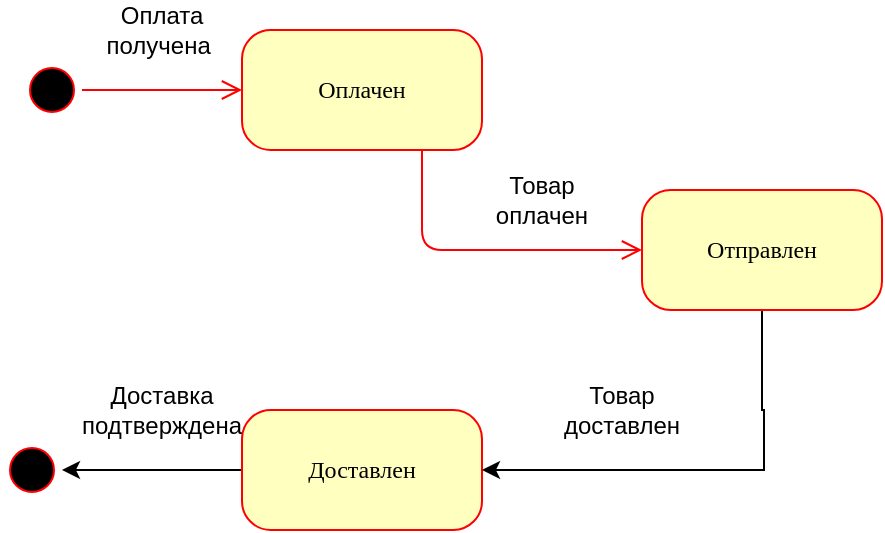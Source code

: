 <mxfile version="26.1.1">
  <diagram name="Page-1" id="58cdce13-f638-feb5-8d6f-7d28b1aa9fa0">
    <mxGraphModel dx="1426" dy="789" grid="1" gridSize="10" guides="1" tooltips="1" connect="1" arrows="1" fold="1" page="1" pageScale="1" pageWidth="1100" pageHeight="850" background="none" math="0" shadow="0">
      <root>
        <mxCell id="0" />
        <mxCell id="1" parent="0" />
        <mxCell id="382b91b5511bd0f7-1" value="" style="ellipse;html=1;shape=startState;fillColor=#000000;strokeColor=#ff0000;rounded=1;shadow=0;comic=0;labelBackgroundColor=none;fontFamily=Verdana;fontSize=12;fontColor=#000000;align=center;direction=south;" parent="1" vertex="1">
          <mxGeometry x="130" y="135" width="30" height="30" as="geometry" />
        </mxCell>
        <mxCell id="_osFUzrTsiX2_IkqAj6q-3" style="edgeStyle=orthogonalEdgeStyle;rounded=0;orthogonalLoop=1;jettySize=auto;html=1;" edge="1" parent="1" source="382b91b5511bd0f7-5">
          <mxGeometry relative="1" as="geometry">
            <mxPoint x="150" y="340" as="targetPoint" />
          </mxGeometry>
        </mxCell>
        <mxCell id="382b91b5511bd0f7-5" value="Доставлен" style="rounded=1;whiteSpace=wrap;html=1;arcSize=24;fillColor=#ffffc0;strokeColor=#ff0000;shadow=0;comic=0;labelBackgroundColor=none;fontFamily=Verdana;fontSize=12;fontColor=#000000;align=center;" parent="1" vertex="1">
          <mxGeometry x="240" y="310" width="120" height="60" as="geometry" />
        </mxCell>
        <mxCell id="382b91b5511bd0f7-6" value="Оплачен" style="rounded=1;whiteSpace=wrap;html=1;arcSize=24;fillColor=#ffffc0;strokeColor=#ff0000;shadow=0;comic=0;labelBackgroundColor=none;fontFamily=Verdana;fontSize=12;fontColor=#000000;align=center;" parent="1" vertex="1">
          <mxGeometry x="240" y="120" width="120" height="60" as="geometry" />
        </mxCell>
        <mxCell id="_osFUzrTsiX2_IkqAj6q-9" style="edgeStyle=orthogonalEdgeStyle;rounded=0;orthogonalLoop=1;jettySize=auto;html=1;entryX=1;entryY=0.5;entryDx=0;entryDy=0;" edge="1" parent="1" source="382b91b5511bd0f7-7" target="382b91b5511bd0f7-5">
          <mxGeometry relative="1" as="geometry">
            <mxPoint x="500" y="360" as="targetPoint" />
            <Array as="points">
              <mxPoint x="500" y="310" />
              <mxPoint x="501" y="310" />
              <mxPoint x="501" y="340" />
            </Array>
          </mxGeometry>
        </mxCell>
        <mxCell id="382b91b5511bd0f7-7" value="Отправлен" style="rounded=1;whiteSpace=wrap;html=1;arcSize=24;fillColor=#ffffc0;strokeColor=#ff0000;shadow=0;comic=0;labelBackgroundColor=none;fontFamily=Verdana;fontSize=12;fontColor=#000000;align=center;" parent="1" vertex="1">
          <mxGeometry x="440" y="200" width="120" height="60" as="geometry" />
        </mxCell>
        <mxCell id="2a3bc250acf0617d-9" style="edgeStyle=orthogonalEdgeStyle;html=1;labelBackgroundColor=none;endArrow=open;endSize=8;strokeColor=#ff0000;fontFamily=Verdana;fontSize=12;align=left;" parent="1" source="382b91b5511bd0f7-1" target="382b91b5511bd0f7-6" edge="1">
          <mxGeometry relative="1" as="geometry" />
        </mxCell>
        <mxCell id="2a3bc250acf0617d-10" style="edgeStyle=orthogonalEdgeStyle;html=1;labelBackgroundColor=none;endArrow=open;endSize=8;strokeColor=#ff0000;fontFamily=Verdana;fontSize=12;align=left;entryX=0;entryY=0.5;" parent="1" source="382b91b5511bd0f7-6" target="382b91b5511bd0f7-7" edge="1">
          <mxGeometry relative="1" as="geometry">
            <Array as="points">
              <mxPoint x="330" y="230" />
            </Array>
          </mxGeometry>
        </mxCell>
        <mxCell id="_osFUzrTsiX2_IkqAj6q-4" value="" style="ellipse;html=1;shape=startState;fillColor=#000000;strokeColor=#ff0000;rounded=1;shadow=0;comic=0;labelBackgroundColor=none;fontFamily=Verdana;fontSize=12;fontColor=#000000;align=center;direction=south;" vertex="1" parent="1">
          <mxGeometry x="120" y="325" width="30" height="30" as="geometry" />
        </mxCell>
        <mxCell id="_osFUzrTsiX2_IkqAj6q-5" value="Оплата получена&amp;nbsp;" style="text;html=1;align=center;verticalAlign=middle;whiteSpace=wrap;rounded=0;" vertex="1" parent="1">
          <mxGeometry x="170" y="105" width="60" height="30" as="geometry" />
        </mxCell>
        <mxCell id="_osFUzrTsiX2_IkqAj6q-6" value="Доставка подтверждена" style="text;html=1;align=center;verticalAlign=middle;whiteSpace=wrap;rounded=0;" vertex="1" parent="1">
          <mxGeometry x="170" y="295" width="60" height="30" as="geometry" />
        </mxCell>
        <mxCell id="_osFUzrTsiX2_IkqAj6q-7" value="Товар доставлен" style="text;html=1;align=center;verticalAlign=middle;whiteSpace=wrap;rounded=0;" vertex="1" parent="1">
          <mxGeometry x="400" y="295" width="60" height="30" as="geometry" />
        </mxCell>
        <mxCell id="_osFUzrTsiX2_IkqAj6q-8" value="Товар оплачен" style="text;html=1;align=center;verticalAlign=middle;whiteSpace=wrap;rounded=0;" vertex="1" parent="1">
          <mxGeometry x="360" y="190" width="60" height="30" as="geometry" />
        </mxCell>
      </root>
    </mxGraphModel>
  </diagram>
</mxfile>
